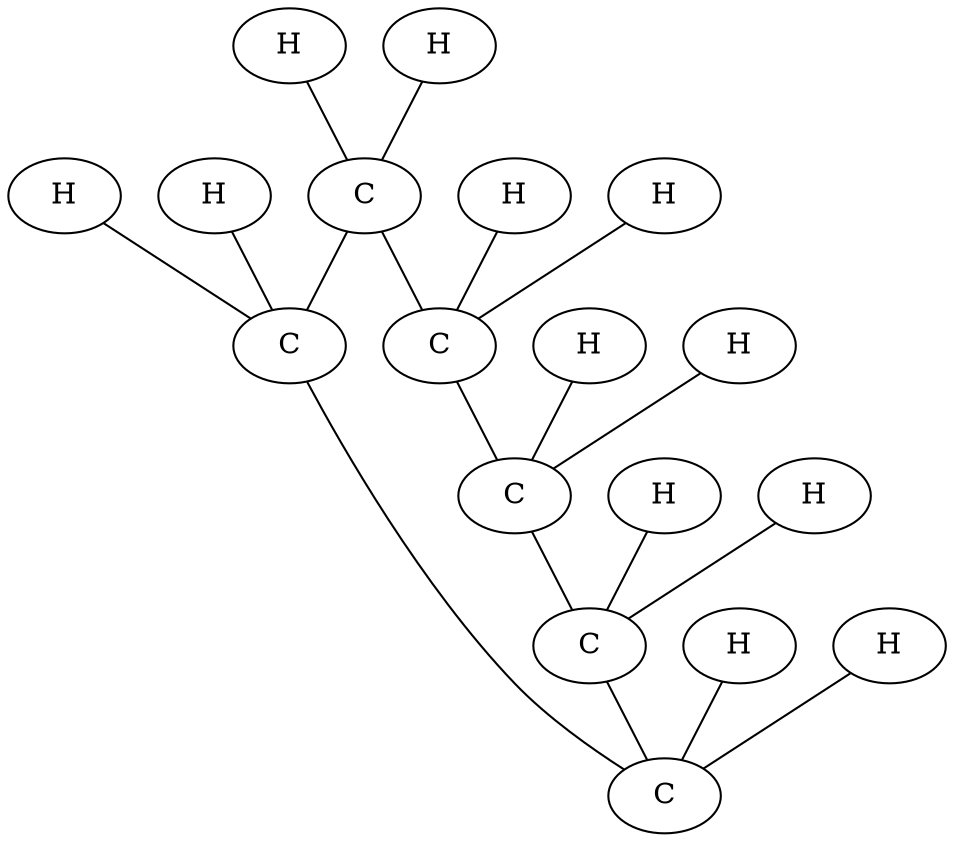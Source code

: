 graph "" {
    a0 [label=C];
    a1 [label=C];
      a1 -- a0;
    a2 [label=C];
      a2 -- a0;
    a3 [label=H];
      a3 -- a0;
    a4 [label=H];
      a4 -- a0;
    a5 [label=C];
      a5 -- a1;
    a6 [label=H];
      a6 -- a1;
    a7 [label=H];
      a7 -- a1;
    a8 [label=C];
      a8 -- a5;
    a9 [label=H];
      a9 -- a5;
    a10 [label=H];
      a10 -- a5;
    a11 [label=C];
      a11 -- a8;
      a11 -- a2;
    a12 [label=H];
      a12 -- a8;
    a13 [label=H];
      a13 -- a8;
    a14 [label=H];
      a14 -- a11;
    a15 [label=H];
      a15 -- a11;
    a16 [label=H];
      a16 -- a2;
    a17 [label=H];
      a17 -- a2;
}
